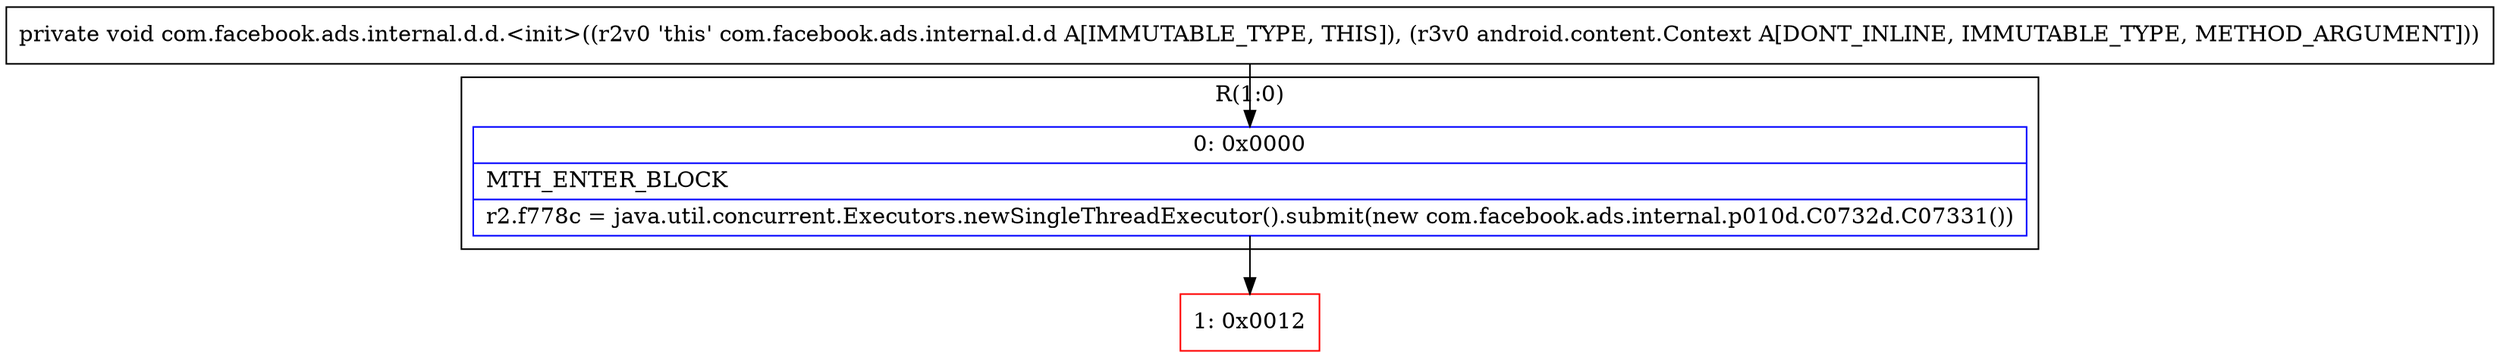 digraph "CFG forcom.facebook.ads.internal.d.d.\<init\>(Landroid\/content\/Context;)V" {
subgraph cluster_Region_1400541367 {
label = "R(1:0)";
node [shape=record,color=blue];
Node_0 [shape=record,label="{0\:\ 0x0000|MTH_ENTER_BLOCK\l|r2.f778c = java.util.concurrent.Executors.newSingleThreadExecutor().submit(new com.facebook.ads.internal.p010d.C0732d.C07331())\l}"];
}
Node_1 [shape=record,color=red,label="{1\:\ 0x0012}"];
MethodNode[shape=record,label="{private void com.facebook.ads.internal.d.d.\<init\>((r2v0 'this' com.facebook.ads.internal.d.d A[IMMUTABLE_TYPE, THIS]), (r3v0 android.content.Context A[DONT_INLINE, IMMUTABLE_TYPE, METHOD_ARGUMENT])) }"];
MethodNode -> Node_0;
Node_0 -> Node_1;
}

